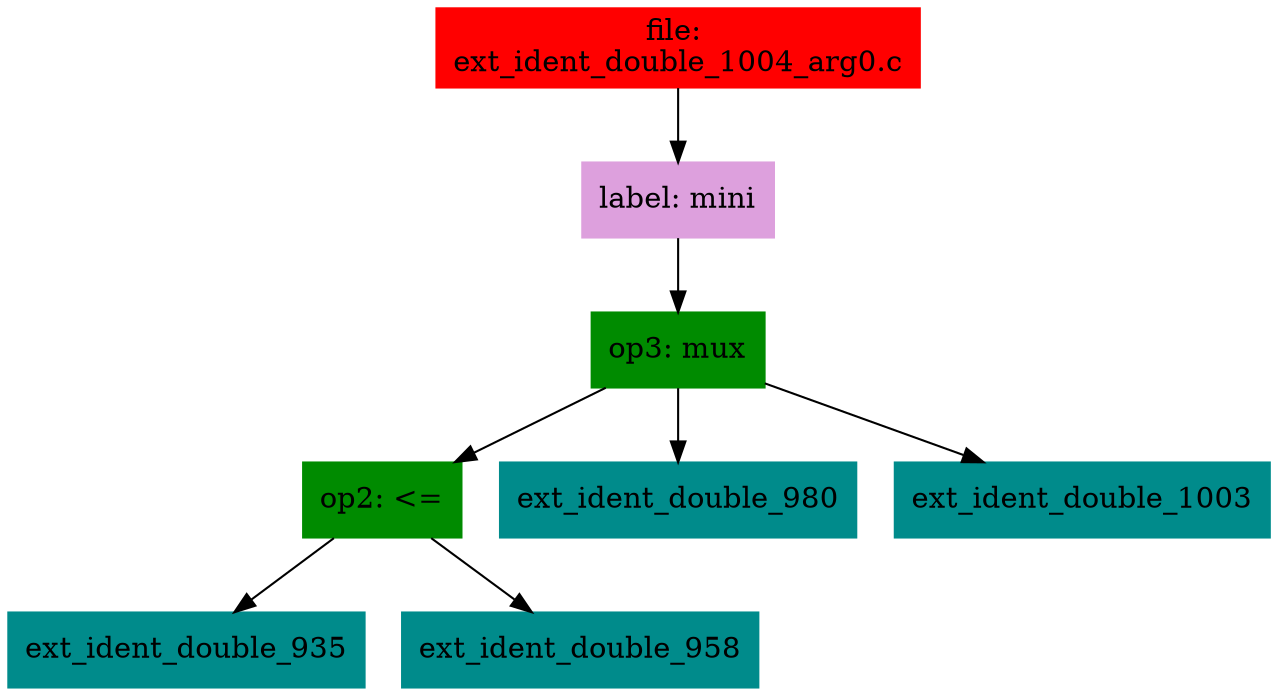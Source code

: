 digraph G {
node [shape=box]

0 [label="file: 
ext_ident_double_1004_arg0.c",color=red, style=filled]
1 [label="label: mini",color=plum, style=filled]
0 -> 1
2 [label="op3: mux",color=green4, style=filled]
1 -> 2
3 [label="op2: <=",color=green4, style=filled]
2 -> 3
4 [label="ext_ident_double_935",color=cyan4, style=filled]
3 -> 4
648 [label="ext_ident_double_958",color=cyan4, style=filled]
3 -> 648
1307 [label="ext_ident_double_980",color=cyan4, style=filled]
2 -> 1307
1951 [label="ext_ident_double_1003",color=cyan4, style=filled]
2 -> 1951


}

